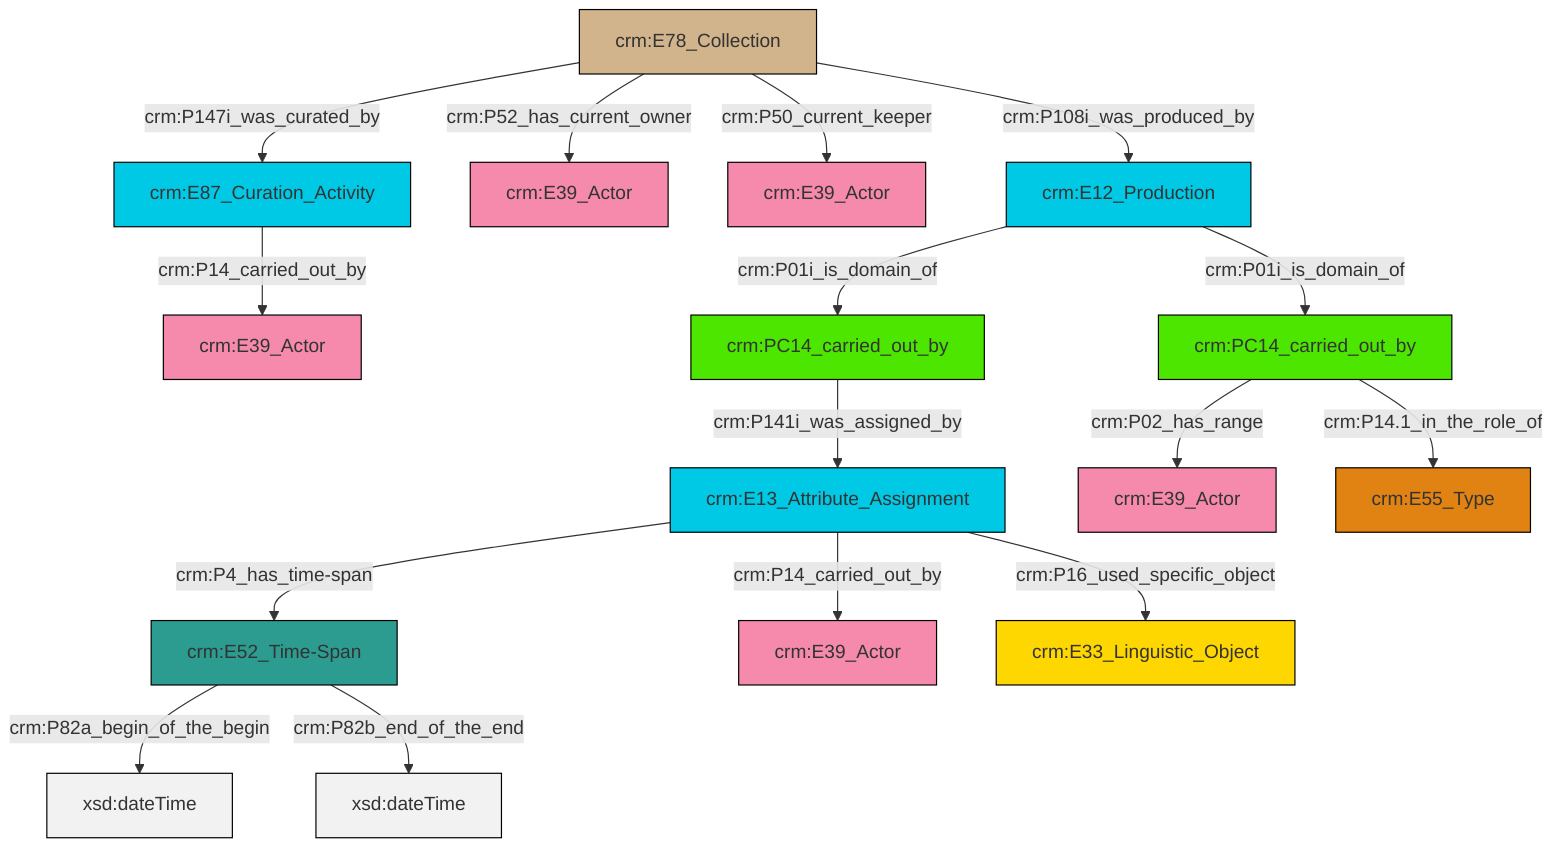 graph TD
classDef Literal fill:#f2f2f2,stroke:#000000;
classDef CRM_Entity fill:#FFFFFF,stroke:#000000;
classDef Temporal_Entity fill:#00C9E6, stroke:#000000;
classDef Type fill:#E18312, stroke:#000000;
classDef Time-Span fill:#2C9C91, stroke:#000000;
classDef Appellation fill:#FFEB7F, stroke:#000000;
classDef Place fill:#008836, stroke:#000000;
classDef Persistent_Item fill:#B266B2, stroke:#000000;
classDef Conceptual_Object fill:#FFD700, stroke:#000000;
classDef Physical_Thing fill:#D2B48C, stroke:#000000;
classDef Actor fill:#f58aad, stroke:#000000;
classDef PC_Classes fill:#4ce600, stroke:#000000;
classDef Multi fill:#cccccc,stroke:#000000;

6["crm:E52_Time-Span"]:::Time-Span -->|crm:P82a_begin_of_the_begin| 7[xsd:dateTime]:::Literal
6["crm:E52_Time-Span"]:::Time-Span -->|crm:P82b_end_of_the_end| 8[xsd:dateTime]:::Literal
11["crm:E13_Attribute_Assignment"]:::Temporal_Entity -->|crm:P4_has_time-span| 6["crm:E52_Time-Span"]:::Time-Span
11["crm:E13_Attribute_Assignment"]:::Temporal_Entity -->|crm:P14_carried_out_by| 9["crm:E39_Actor"]:::Actor
20["crm:E12_Production"]:::Temporal_Entity -->|crm:P01i_is_domain_of| 4["crm:PC14_carried_out_by"]:::PC_Classes
20["crm:E12_Production"]:::Temporal_Entity -->|crm:P01i_is_domain_of| 27["crm:PC14_carried_out_by"]:::PC_Classes
11["crm:E13_Attribute_Assignment"]:::Temporal_Entity -->|crm:P16_used_specific_object| 24["crm:E33_Linguistic_Object"]:::Conceptual_Object
4["crm:PC14_carried_out_by"]:::PC_Classes -->|crm:P141i_was_assigned_by| 11["crm:E13_Attribute_Assignment"]:::Temporal_Entity
0["crm:E78_Collection"]:::Physical_Thing -->|crm:P147i_was_curated_by| 14["crm:E87_Curation_Activity"]:::Temporal_Entity
0["crm:E78_Collection"]:::Physical_Thing -->|crm:P52_has_current_owner| 16["crm:E39_Actor"]:::Actor
27["crm:PC14_carried_out_by"]:::PC_Classes -->|crm:P02_has_range| 2["crm:E39_Actor"]:::Actor
0["crm:E78_Collection"]:::Physical_Thing -->|crm:P50_current_keeper| 21["crm:E39_Actor"]:::Actor
0["crm:E78_Collection"]:::Physical_Thing -->|crm:P108i_was_produced_by| 20["crm:E12_Production"]:::Temporal_Entity
14["crm:E87_Curation_Activity"]:::Temporal_Entity -->|crm:P14_carried_out_by| 18["crm:E39_Actor"]:::Actor
27["crm:PC14_carried_out_by"]:::PC_Classes -->|crm:P14.1_in_the_role_of| 12["crm:E55_Type"]:::Type